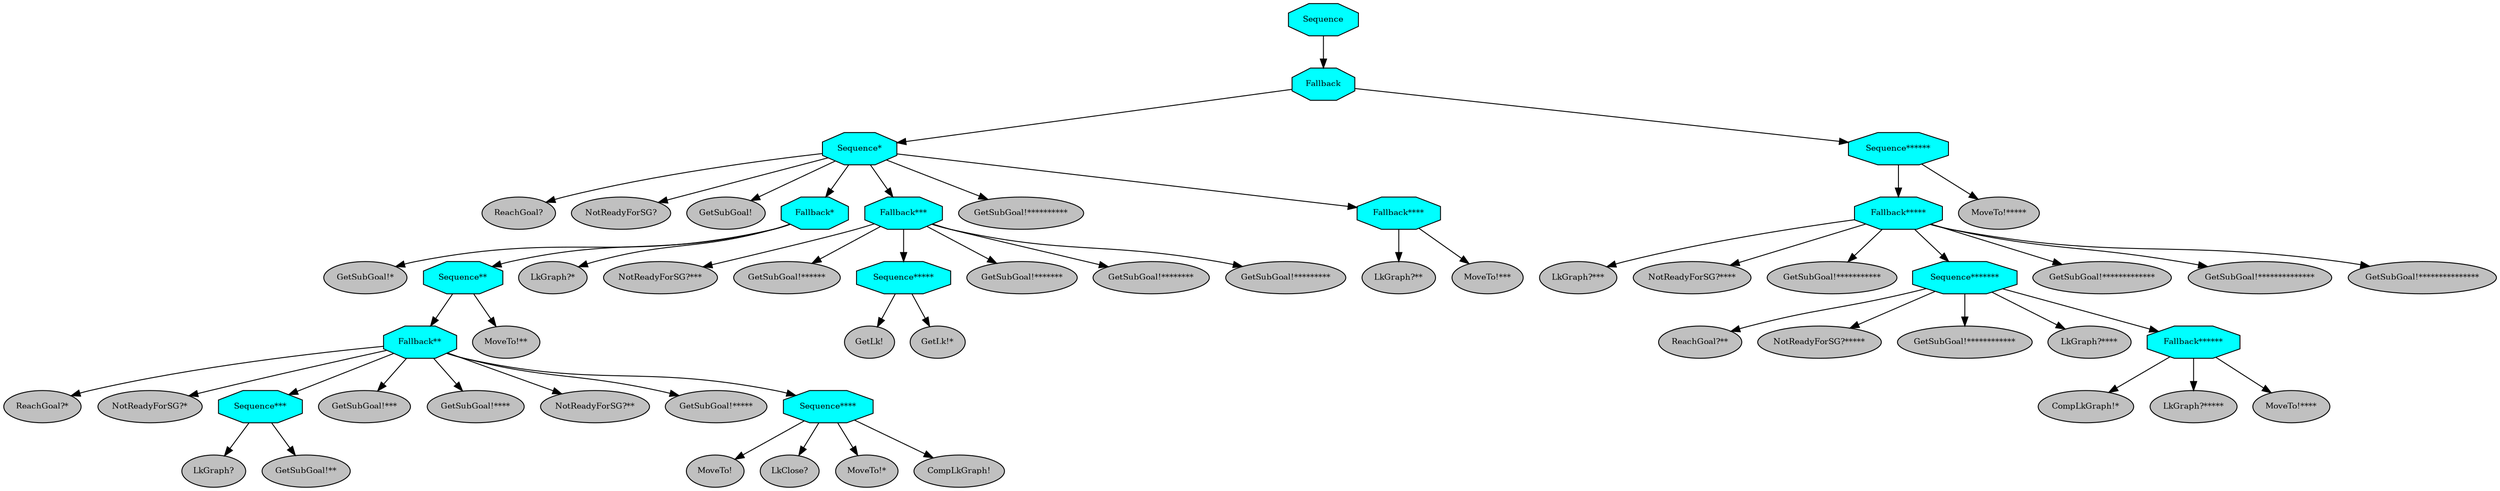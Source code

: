 digraph pastafarianism {
ordering=out;
graph [fontname="times-roman"];
node [fontname="times-roman"];
edge [fontname="times-roman"];
Sequence [fillcolor=cyan, fontcolor=black, fontsize=9, label=Sequence, shape=octagon, style=filled];
Fallback [fillcolor=cyan, fontcolor=black, fontsize=9, label=Fallback, shape=octagon, style=filled];
Sequence -> Fallback;
"Sequence*" [fillcolor=cyan, fontcolor=black, fontsize=9, label="Sequence*", shape=octagon, style=filled];
Fallback -> "Sequence*";
"ReachGoal?" [fillcolor=gray, fontcolor=black, fontsize=9, label="ReachGoal?", shape=ellipse, style=filled];
"Sequence*" -> "ReachGoal?";
"NotReadyForSG?" [fillcolor=gray, fontcolor=black, fontsize=9, label="NotReadyForSG?", shape=ellipse, style=filled];
"Sequence*" -> "NotReadyForSG?";
"GetSubGoal!" [fillcolor=gray, fontcolor=black, fontsize=9, label="GetSubGoal!", shape=ellipse, style=filled];
"Sequence*" -> "GetSubGoal!";
"Fallback*" [fillcolor=cyan, fontcolor=black, fontsize=9, label="Fallback*", shape=octagon, style=filled];
"Sequence*" -> "Fallback*";
"GetSubGoal!*" [fillcolor=gray, fontcolor=black, fontsize=9, label="GetSubGoal!*", shape=ellipse, style=filled];
"Fallback*" -> "GetSubGoal!*";
"Sequence**" [fillcolor=cyan, fontcolor=black, fontsize=9, label="Sequence**", shape=octagon, style=filled];
"Fallback*" -> "Sequence**";
"Fallback**" [fillcolor=cyan, fontcolor=black, fontsize=9, label="Fallback**", shape=octagon, style=filled];
"Sequence**" -> "Fallback**";
"ReachGoal?*" [fillcolor=gray, fontcolor=black, fontsize=9, label="ReachGoal?*", shape=ellipse, style=filled];
"Fallback**" -> "ReachGoal?*";
"NotReadyForSG?*" [fillcolor=gray, fontcolor=black, fontsize=9, label="NotReadyForSG?*", shape=ellipse, style=filled];
"Fallback**" -> "NotReadyForSG?*";
"Sequence***" [fillcolor=cyan, fontcolor=black, fontsize=9, label="Sequence***", shape=octagon, style=filled];
"Fallback**" -> "Sequence***";
"LkGraph?" [fillcolor=gray, fontcolor=black, fontsize=9, label="LkGraph?", shape=ellipse, style=filled];
"Sequence***" -> "LkGraph?";
"GetSubGoal!**" [fillcolor=gray, fontcolor=black, fontsize=9, label="GetSubGoal!**", shape=ellipse, style=filled];
"Sequence***" -> "GetSubGoal!**";
"GetSubGoal!***" [fillcolor=gray, fontcolor=black, fontsize=9, label="GetSubGoal!***", shape=ellipse, style=filled];
"Fallback**" -> "GetSubGoal!***";
"GetSubGoal!****" [fillcolor=gray, fontcolor=black, fontsize=9, label="GetSubGoal!****", shape=ellipse, style=filled];
"Fallback**" -> "GetSubGoal!****";
"NotReadyForSG?**" [fillcolor=gray, fontcolor=black, fontsize=9, label="NotReadyForSG?**", shape=ellipse, style=filled];
"Fallback**" -> "NotReadyForSG?**";
"GetSubGoal!*****" [fillcolor=gray, fontcolor=black, fontsize=9, label="GetSubGoal!*****", shape=ellipse, style=filled];
"Fallback**" -> "GetSubGoal!*****";
"Sequence****" [fillcolor=cyan, fontcolor=black, fontsize=9, label="Sequence****", shape=octagon, style=filled];
"Fallback**" -> "Sequence****";
"MoveTo!" [fillcolor=gray, fontcolor=black, fontsize=9, label="MoveTo!", shape=ellipse, style=filled];
"Sequence****" -> "MoveTo!";
"LkClose?" [fillcolor=gray, fontcolor=black, fontsize=9, label="LkClose?", shape=ellipse, style=filled];
"Sequence****" -> "LkClose?";
"MoveTo!*" [fillcolor=gray, fontcolor=black, fontsize=9, label="MoveTo!*", shape=ellipse, style=filled];
"Sequence****" -> "MoveTo!*";
"CompLkGraph!" [fillcolor=gray, fontcolor=black, fontsize=9, label="CompLkGraph!", shape=ellipse, style=filled];
"Sequence****" -> "CompLkGraph!";
"MoveTo!**" [fillcolor=gray, fontcolor=black, fontsize=9, label="MoveTo!**", shape=ellipse, style=filled];
"Sequence**" -> "MoveTo!**";
"LkGraph?*" [fillcolor=gray, fontcolor=black, fontsize=9, label="LkGraph?*", shape=ellipse, style=filled];
"Fallback*" -> "LkGraph?*";
"Fallback***" [fillcolor=cyan, fontcolor=black, fontsize=9, label="Fallback***", shape=octagon, style=filled];
"Sequence*" -> "Fallback***";
"NotReadyForSG?***" [fillcolor=gray, fontcolor=black, fontsize=9, label="NotReadyForSG?***", shape=ellipse, style=filled];
"Fallback***" -> "NotReadyForSG?***";
"GetSubGoal!******" [fillcolor=gray, fontcolor=black, fontsize=9, label="GetSubGoal!******", shape=ellipse, style=filled];
"Fallback***" -> "GetSubGoal!******";
"Sequence*****" [fillcolor=cyan, fontcolor=black, fontsize=9, label="Sequence*****", shape=octagon, style=filled];
"Fallback***" -> "Sequence*****";
"GetLk!" [fillcolor=gray, fontcolor=black, fontsize=9, label="GetLk!", shape=ellipse, style=filled];
"Sequence*****" -> "GetLk!";
"GetLk!*" [fillcolor=gray, fontcolor=black, fontsize=9, label="GetLk!*", shape=ellipse, style=filled];
"Sequence*****" -> "GetLk!*";
"GetSubGoal!*******" [fillcolor=gray, fontcolor=black, fontsize=9, label="GetSubGoal!*******", shape=ellipse, style=filled];
"Fallback***" -> "GetSubGoal!*******";
"GetSubGoal!********" [fillcolor=gray, fontcolor=black, fontsize=9, label="GetSubGoal!********", shape=ellipse, style=filled];
"Fallback***" -> "GetSubGoal!********";
"GetSubGoal!*********" [fillcolor=gray, fontcolor=black, fontsize=9, label="GetSubGoal!*********", shape=ellipse, style=filled];
"Fallback***" -> "GetSubGoal!*********";
"GetSubGoal!**********" [fillcolor=gray, fontcolor=black, fontsize=9, label="GetSubGoal!**********", shape=ellipse, style=filled];
"Sequence*" -> "GetSubGoal!**********";
"Fallback****" [fillcolor=cyan, fontcolor=black, fontsize=9, label="Fallback****", shape=octagon, style=filled];
"Sequence*" -> "Fallback****";
"LkGraph?**" [fillcolor=gray, fontcolor=black, fontsize=9, label="LkGraph?**", shape=ellipse, style=filled];
"Fallback****" -> "LkGraph?**";
"MoveTo!***" [fillcolor=gray, fontcolor=black, fontsize=9, label="MoveTo!***", shape=ellipse, style=filled];
"Fallback****" -> "MoveTo!***";
"Sequence******" [fillcolor=cyan, fontcolor=black, fontsize=9, label="Sequence******", shape=octagon, style=filled];
Fallback -> "Sequence******";
"Fallback*****" [fillcolor=cyan, fontcolor=black, fontsize=9, label="Fallback*****", shape=octagon, style=filled];
"Sequence******" -> "Fallback*****";
"LkGraph?***" [fillcolor=gray, fontcolor=black, fontsize=9, label="LkGraph?***", shape=ellipse, style=filled];
"Fallback*****" -> "LkGraph?***";
"NotReadyForSG?****" [fillcolor=gray, fontcolor=black, fontsize=9, label="NotReadyForSG?****", shape=ellipse, style=filled];
"Fallback*****" -> "NotReadyForSG?****";
"GetSubGoal!***********" [fillcolor=gray, fontcolor=black, fontsize=9, label="GetSubGoal!***********", shape=ellipse, style=filled];
"Fallback*****" -> "GetSubGoal!***********";
"Sequence*******" [fillcolor=cyan, fontcolor=black, fontsize=9, label="Sequence*******", shape=octagon, style=filled];
"Fallback*****" -> "Sequence*******";
"ReachGoal?**" [fillcolor=gray, fontcolor=black, fontsize=9, label="ReachGoal?**", shape=ellipse, style=filled];
"Sequence*******" -> "ReachGoal?**";
"NotReadyForSG?*****" [fillcolor=gray, fontcolor=black, fontsize=9, label="NotReadyForSG?*****", shape=ellipse, style=filled];
"Sequence*******" -> "NotReadyForSG?*****";
"GetSubGoal!************" [fillcolor=gray, fontcolor=black, fontsize=9, label="GetSubGoal!************", shape=ellipse, style=filled];
"Sequence*******" -> "GetSubGoal!************";
"LkGraph?****" [fillcolor=gray, fontcolor=black, fontsize=9, label="LkGraph?****", shape=ellipse, style=filled];
"Sequence*******" -> "LkGraph?****";
"Fallback******" [fillcolor=cyan, fontcolor=black, fontsize=9, label="Fallback******", shape=octagon, style=filled];
"Sequence*******" -> "Fallback******";
"CompLkGraph!*" [fillcolor=gray, fontcolor=black, fontsize=9, label="CompLkGraph!*", shape=ellipse, style=filled];
"Fallback******" -> "CompLkGraph!*";
"LkGraph?*****" [fillcolor=gray, fontcolor=black, fontsize=9, label="LkGraph?*****", shape=ellipse, style=filled];
"Fallback******" -> "LkGraph?*****";
"MoveTo!****" [fillcolor=gray, fontcolor=black, fontsize=9, label="MoveTo!****", shape=ellipse, style=filled];
"Fallback******" -> "MoveTo!****";
"GetSubGoal!*************" [fillcolor=gray, fontcolor=black, fontsize=9, label="GetSubGoal!*************", shape=ellipse, style=filled];
"Fallback*****" -> "GetSubGoal!*************";
"GetSubGoal!**************" [fillcolor=gray, fontcolor=black, fontsize=9, label="GetSubGoal!**************", shape=ellipse, style=filled];
"Fallback*****" -> "GetSubGoal!**************";
"GetSubGoal!***************" [fillcolor=gray, fontcolor=black, fontsize=9, label="GetSubGoal!***************", shape=ellipse, style=filled];
"Fallback*****" -> "GetSubGoal!***************";
"MoveTo!*****" [fillcolor=gray, fontcolor=black, fontsize=9, label="MoveTo!*****", shape=ellipse, style=filled];
"Sequence******" -> "MoveTo!*****";
}
